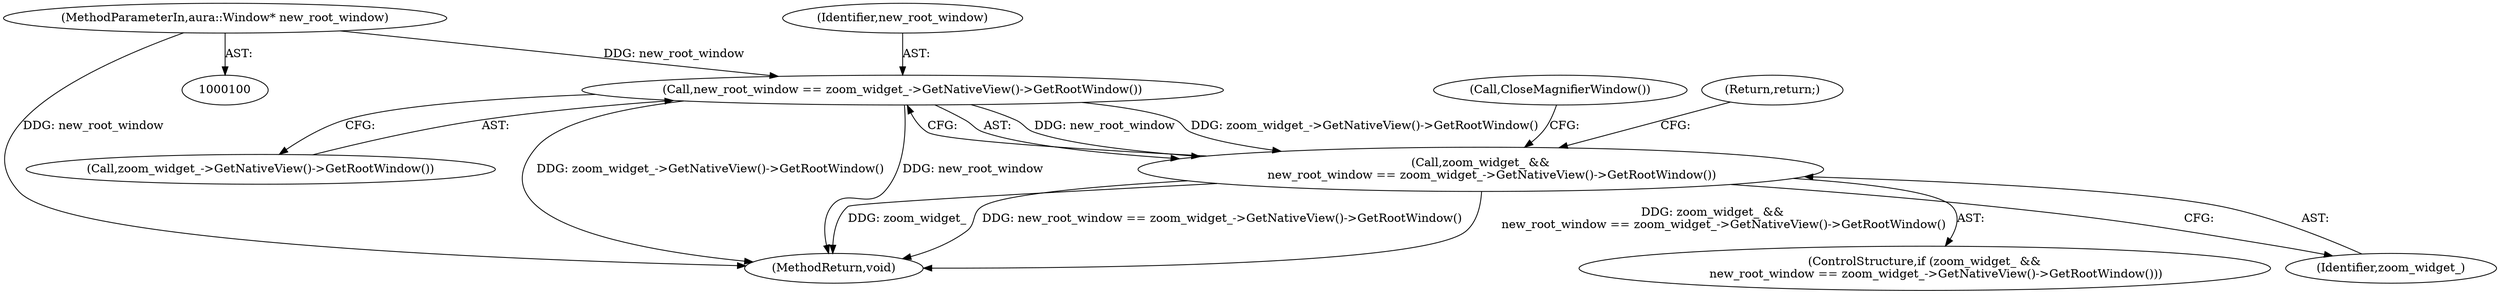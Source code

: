 digraph "1_Chrome_62b8b6e168a12263aab6b88dbef0b900cc37309f_16@pointer" {
"1000101" [label="(MethodParameterIn,aura::Window* new_root_window)"];
"1000106" [label="(Call,new_root_window == zoom_widget_->GetNativeView()->GetRootWindow())"];
"1000104" [label="(Call,zoom_widget_ &&\n      new_root_window == zoom_widget_->GetNativeView()->GetRootWindow())"];
"1000108" [label="(Call,zoom_widget_->GetNativeView()->GetRootWindow())"];
"1000110" [label="(Call,CloseMagnifierWindow())"];
"1000106" [label="(Call,new_root_window == zoom_widget_->GetNativeView()->GetRootWindow())"];
"1000105" [label="(Identifier,zoom_widget_)"];
"1000104" [label="(Call,zoom_widget_ &&\n      new_root_window == zoom_widget_->GetNativeView()->GetRootWindow())"];
"1000107" [label="(Identifier,new_root_window)"];
"1000113" [label="(MethodReturn,void)"];
"1000101" [label="(MethodParameterIn,aura::Window* new_root_window)"];
"1000103" [label="(ControlStructure,if (zoom_widget_ &&\n      new_root_window == zoom_widget_->GetNativeView()->GetRootWindow()))"];
"1000109" [label="(Return,return;)"];
"1000101" -> "1000100"  [label="AST: "];
"1000101" -> "1000113"  [label="DDG: new_root_window"];
"1000101" -> "1000106"  [label="DDG: new_root_window"];
"1000106" -> "1000104"  [label="AST: "];
"1000106" -> "1000108"  [label="CFG: "];
"1000107" -> "1000106"  [label="AST: "];
"1000108" -> "1000106"  [label="AST: "];
"1000104" -> "1000106"  [label="CFG: "];
"1000106" -> "1000113"  [label="DDG: zoom_widget_->GetNativeView()->GetRootWindow()"];
"1000106" -> "1000113"  [label="DDG: new_root_window"];
"1000106" -> "1000104"  [label="DDG: new_root_window"];
"1000106" -> "1000104"  [label="DDG: zoom_widget_->GetNativeView()->GetRootWindow()"];
"1000104" -> "1000103"  [label="AST: "];
"1000104" -> "1000105"  [label="CFG: "];
"1000105" -> "1000104"  [label="AST: "];
"1000109" -> "1000104"  [label="CFG: "];
"1000110" -> "1000104"  [label="CFG: "];
"1000104" -> "1000113"  [label="DDG: zoom_widget_ &&\n      new_root_window == zoom_widget_->GetNativeView()->GetRootWindow()"];
"1000104" -> "1000113"  [label="DDG: zoom_widget_"];
"1000104" -> "1000113"  [label="DDG: new_root_window == zoom_widget_->GetNativeView()->GetRootWindow()"];
}
